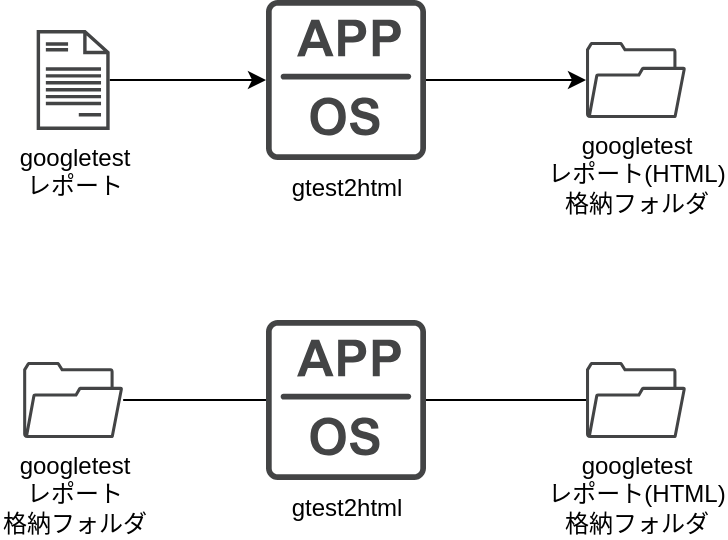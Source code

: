 <mxfile version="12.4.2" type="device" pages="2"><diagram id="QHpTTNiIr3z86u-HZQQ4" name="function"><mxGraphModel dx="1360" dy="862" grid="1" gridSize="10" guides="1" tooltips="1" connect="1" arrows="1" fold="1" page="1" pageScale="1" pageWidth="827" pageHeight="1169" math="0" shadow="0"><root><mxCell id="0"/><mxCell id="1" parent="0"/><mxCell id="bexYt2qIrcY6jefWBdeS-4" style="edgeStyle=orthogonalEdgeStyle;rounded=0;orthogonalLoop=1;jettySize=auto;html=1;" parent="1" source="xL5qVLzqKNMf05AOKr9b-20" target="bexYt2qIrcY6jefWBdeS-2" edge="1"><mxGeometry relative="1" as="geometry"><mxPoint x="250" y="240" as="sourcePoint"/></mxGeometry></mxCell><mxCell id="bexYt2qIrcY6jefWBdeS-5" style="edgeStyle=orthogonalEdgeStyle;rounded=0;orthogonalLoop=1;jettySize=auto;html=1;" parent="1" source="bexYt2qIrcY6jefWBdeS-2" target="xL5qVLzqKNMf05AOKr9b-25" edge="1"><mxGeometry relative="1" as="geometry"><mxPoint x="460" y="240" as="targetPoint"/></mxGeometry></mxCell><mxCell id="bexYt2qIrcY6jefWBdeS-2" value="gtest2html" style="pointerEvents=1;shadow=0;dashed=0;html=1;strokeColor=none;fillColor=#434445;aspect=fixed;labelPosition=center;verticalLabelPosition=bottom;verticalAlign=top;align=center;outlineConnect=0;shape=mxgraph.vvd.app;" parent="1" vertex="1"><mxGeometry x="320" y="200" width="80" height="80" as="geometry"/></mxCell><mxCell id="xL5qVLzqKNMf05AOKr9b-24" style="edgeStyle=orthogonalEdgeStyle;rounded=0;orthogonalLoop=1;jettySize=auto;html=1;endArrow=none;endFill=0;" edge="1" parent="1" source="xL5qVLzqKNMf05AOKr9b-4" target="xL5qVLzqKNMf05AOKr9b-23"><mxGeometry relative="1" as="geometry"/></mxCell><mxCell id="xL5qVLzqKNMf05AOKr9b-4" value="gtest2html" style="pointerEvents=1;shadow=0;dashed=0;html=1;strokeColor=none;fillColor=#434445;aspect=fixed;labelPosition=center;verticalLabelPosition=bottom;verticalAlign=top;align=center;outlineConnect=0;shape=mxgraph.vvd.app;" vertex="1" parent="1"><mxGeometry x="320" y="360" width="80" height="80" as="geometry"/></mxCell><mxCell id="xL5qVLzqKNMf05AOKr9b-22" style="edgeStyle=orthogonalEdgeStyle;rounded=0;orthogonalLoop=1;jettySize=auto;html=1;endArrow=none;endFill=0;" edge="1" parent="1" source="xL5qVLzqKNMf05AOKr9b-19" target="xL5qVLzqKNMf05AOKr9b-4"><mxGeometry relative="1" as="geometry"/></mxCell><mxCell id="xL5qVLzqKNMf05AOKr9b-19" value="googletest&lt;br&gt;レポート&lt;br&gt;格納フォルダ" style="pointerEvents=1;shadow=0;dashed=0;html=1;strokeColor=none;fillColor=#434445;aspect=fixed;labelPosition=center;verticalLabelPosition=bottom;verticalAlign=top;align=center;outlineConnect=0;shape=mxgraph.vvd.folder;" vertex="1" parent="1"><mxGeometry x="198.58" y="381" width="50" height="38" as="geometry"/></mxCell><mxCell id="xL5qVLzqKNMf05AOKr9b-20" value="googletest&lt;br&gt;レポート" style="pointerEvents=1;shadow=0;dashed=0;html=1;strokeColor=none;fillColor=#434445;aspect=fixed;labelPosition=center;verticalLabelPosition=bottom;verticalAlign=top;align=center;outlineConnect=0;shape=mxgraph.vvd.document;" vertex="1" parent="1"><mxGeometry x="205.33" y="215" width="36.5" height="50" as="geometry"/></mxCell><mxCell id="xL5qVLzqKNMf05AOKr9b-23" value="googletest&lt;br&gt;レポート(HTML)&lt;br&gt;格納フォルダ" style="pointerEvents=1;shadow=0;dashed=0;html=1;strokeColor=none;fillColor=#434445;aspect=fixed;labelPosition=center;verticalLabelPosition=bottom;verticalAlign=top;align=center;outlineConnect=0;shape=mxgraph.vvd.folder;" vertex="1" parent="1"><mxGeometry x="480" y="381" width="50" height="38" as="geometry"/></mxCell><mxCell id="xL5qVLzqKNMf05AOKr9b-25" value="googletest&lt;br&gt;レポート(HTML)&lt;br&gt;格納フォルダ" style="pointerEvents=1;shadow=0;dashed=0;html=1;strokeColor=none;fillColor=#434445;aspect=fixed;labelPosition=center;verticalLabelPosition=bottom;verticalAlign=top;align=center;outlineConnect=0;shape=mxgraph.vvd.folder;" vertex="1" parent="1"><mxGeometry x="480" y="221" width="50" height="38" as="geometry"/></mxCell></root></mxGraphModel></diagram><diagram id="1h2kOSkbzHtNO1sDg3_e" name="structure"><mxGraphModel dx="1422" dy="862" grid="1" gridSize="10" guides="1" tooltips="1" connect="1" arrows="1" fold="1" page="1" pageScale="1" pageWidth="827" pageHeight="1169" math="0" shadow="0"><root><mxCell id="mC45qQfoOIX39qqAO2lF-0"/><mxCell id="mC45qQfoOIX39qqAO2lF-1" parent="mC45qQfoOIX39qqAO2lF-0"/><mxCell id="mC45qQfoOIX39qqAO2lF-9" style="edgeStyle=orthogonalEdgeStyle;rounded=0;orthogonalLoop=1;jettySize=auto;html=1;" edge="1" parent="mC45qQfoOIX39qqAO2lF-1" source="mC45qQfoOIX39qqAO2lF-2" target="mC45qQfoOIX39qqAO2lF-3"><mxGeometry relative="1" as="geometry"/></mxCell><mxCell id="mC45qQfoOIX39qqAO2lF-2" value="Page" style="html=1;strokeColor=none;fillColor=#0079D6;labelPosition=center;verticalLabelPosition=middle;verticalAlign=top;align=center;fontSize=12;outlineConnect=0;spacingTop=-6;fontColor=#FFFFFF;shape=mxgraph.sitemap.page;" vertex="1" parent="mC45qQfoOIX39qqAO2lF-1"><mxGeometry x="120" y="160" width="120" height="70" as="geometry"/></mxCell><mxCell id="mC45qQfoOIX39qqAO2lF-10" style="edgeStyle=orthogonalEdgeStyle;rounded=0;orthogonalLoop=1;jettySize=auto;html=1;" edge="1" parent="mC45qQfoOIX39qqAO2lF-1" source="mC45qQfoOIX39qqAO2lF-3" target="mC45qQfoOIX39qqAO2lF-7"><mxGeometry relative="1" as="geometry"/></mxCell><mxCell id="mC45qQfoOIX39qqAO2lF-11" style="edgeStyle=orthogonalEdgeStyle;rounded=0;orthogonalLoop=1;jettySize=auto;html=1;" edge="1" parent="mC45qQfoOIX39qqAO2lF-1" source="mC45qQfoOIX39qqAO2lF-3" target="mC45qQfoOIX39qqAO2lF-2"><mxGeometry relative="1" as="geometry"><Array as="points"><mxPoint x="421" y="130"/><mxPoint x="200" y="130"/></Array></mxGeometry></mxCell><mxCell id="mC45qQfoOIX39qqAO2lF-3" value="Page" style="html=1;strokeColor=none;fillColor=#0079D6;labelPosition=center;verticalLabelPosition=middle;verticalAlign=top;align=center;fontSize=12;outlineConnect=0;spacingTop=-6;fontColor=#FFFFFF;shape=mxgraph.sitemap.page;" vertex="1" parent="mC45qQfoOIX39qqAO2lF-1"><mxGeometry x="361" y="160" width="120" height="70" as="geometry"/></mxCell><mxCell id="mC45qQfoOIX39qqAO2lF-4" value="index.html" style="text;html=1;resizable=0;autosize=1;align=center;verticalAlign=middle;points=[];fillColor=none;strokeColor=none;rounded=0;" vertex="1" parent="mC45qQfoOIX39qqAO2lF-1"><mxGeometry x="145" y="230" width="70" height="20" as="geometry"/></mxCell><mxCell id="mC45qQfoOIX39qqAO2lF-5" value="test_suite_name.html" style="text;html=1;resizable=0;autosize=1;align=center;verticalAlign=middle;points=[];fillColor=none;strokeColor=none;rounded=0;" vertex="1" parent="mC45qQfoOIX39qqAO2lF-1"><mxGeometry x="356" y="230" width="130" height="20" as="geometry"/></mxCell><mxCell id="mC45qQfoOIX39qqAO2lF-12" style="edgeStyle=orthogonalEdgeStyle;rounded=0;orthogonalLoop=1;jettySize=auto;html=1;" edge="1" parent="mC45qQfoOIX39qqAO2lF-1" source="mC45qQfoOIX39qqAO2lF-7" target="mC45qQfoOIX39qqAO2lF-2"><mxGeometry relative="1" as="geometry"><Array as="points"><mxPoint x="660" y="110"/><mxPoint x="160" y="110"/></Array></mxGeometry></mxCell><mxCell id="mC45qQfoOIX39qqAO2lF-7" value="Page" style="html=1;strokeColor=none;fillColor=#0079D6;labelPosition=center;verticalLabelPosition=middle;verticalAlign=top;align=center;fontSize=12;outlineConnect=0;spacingTop=-6;fontColor=#FFFFFF;shape=mxgraph.sitemap.page;" vertex="1" parent="mC45qQfoOIX39qqAO2lF-1"><mxGeometry x="600" y="160" width="120" height="70" as="geometry"/></mxCell><mxCell id="mC45qQfoOIX39qqAO2lF-8" value="test_suite_name.html" style="text;html=1;resizable=0;autosize=1;align=center;verticalAlign=middle;points=[];fillColor=none;strokeColor=none;rounded=0;" vertex="1" parent="mC45qQfoOIX39qqAO2lF-1"><mxGeometry x="595" y="230" width="130" height="20" as="geometry"/></mxCell></root></mxGraphModel></diagram></mxfile>
